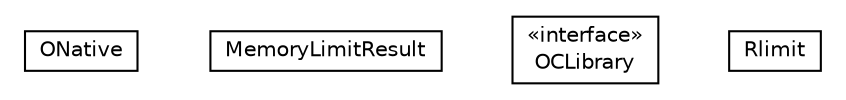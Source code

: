 #!/usr/local/bin/dot
#
# Class diagram 
# Generated by UMLGraph version R5_6-24-gf6e263 (http://www.umlgraph.org/)
#

digraph G {
	edge [fontname="Helvetica",fontsize=10,labelfontname="Helvetica",labelfontsize=10];
	node [fontname="Helvetica",fontsize=10,shape=plaintext];
	nodesep=0.25;
	ranksep=0.5;
	// com.orientechnologies.common.jna.ONative
	c50974 [label=<<table title="com.orientechnologies.common.jna.ONative" border="0" cellborder="1" cellspacing="0" cellpadding="2" port="p" href="./ONative.html">
		<tr><td><table border="0" cellspacing="0" cellpadding="1">
<tr><td align="center" balign="center"> ONative </td></tr>
		</table></td></tr>
		</table>>, URL="./ONative.html", fontname="Helvetica", fontcolor="black", fontsize=10.0];
	// com.orientechnologies.common.jna.ONative.MemoryLimitResult
	c50975 [label=<<table title="com.orientechnologies.common.jna.ONative.MemoryLimitResult" border="0" cellborder="1" cellspacing="0" cellpadding="2" port="p" href="./ONative.MemoryLimitResult.html">
		<tr><td><table border="0" cellspacing="0" cellpadding="1">
<tr><td align="center" balign="center"> MemoryLimitResult </td></tr>
		</table></td></tr>
		</table>>, URL="./ONative.MemoryLimitResult.html", fontname="Helvetica", fontcolor="black", fontsize=10.0];
	// com.orientechnologies.common.jna.OCLibrary
	c50976 [label=<<table title="com.orientechnologies.common.jna.OCLibrary" border="0" cellborder="1" cellspacing="0" cellpadding="2" port="p" href="./OCLibrary.html">
		<tr><td><table border="0" cellspacing="0" cellpadding="1">
<tr><td align="center" balign="center"> &#171;interface&#187; </td></tr>
<tr><td align="center" balign="center"> OCLibrary </td></tr>
		</table></td></tr>
		</table>>, URL="./OCLibrary.html", fontname="Helvetica", fontcolor="black", fontsize=10.0];
	// com.orientechnologies.common.jna.OCLibrary.Rlimit
	c50977 [label=<<table title="com.orientechnologies.common.jna.OCLibrary.Rlimit" border="0" cellborder="1" cellspacing="0" cellpadding="2" port="p" href="./OCLibrary.Rlimit.html">
		<tr><td><table border="0" cellspacing="0" cellpadding="1">
<tr><td align="center" balign="center"> Rlimit </td></tr>
		</table></td></tr>
		</table>>, URL="./OCLibrary.Rlimit.html", fontname="Helvetica", fontcolor="black", fontsize=10.0];
}


